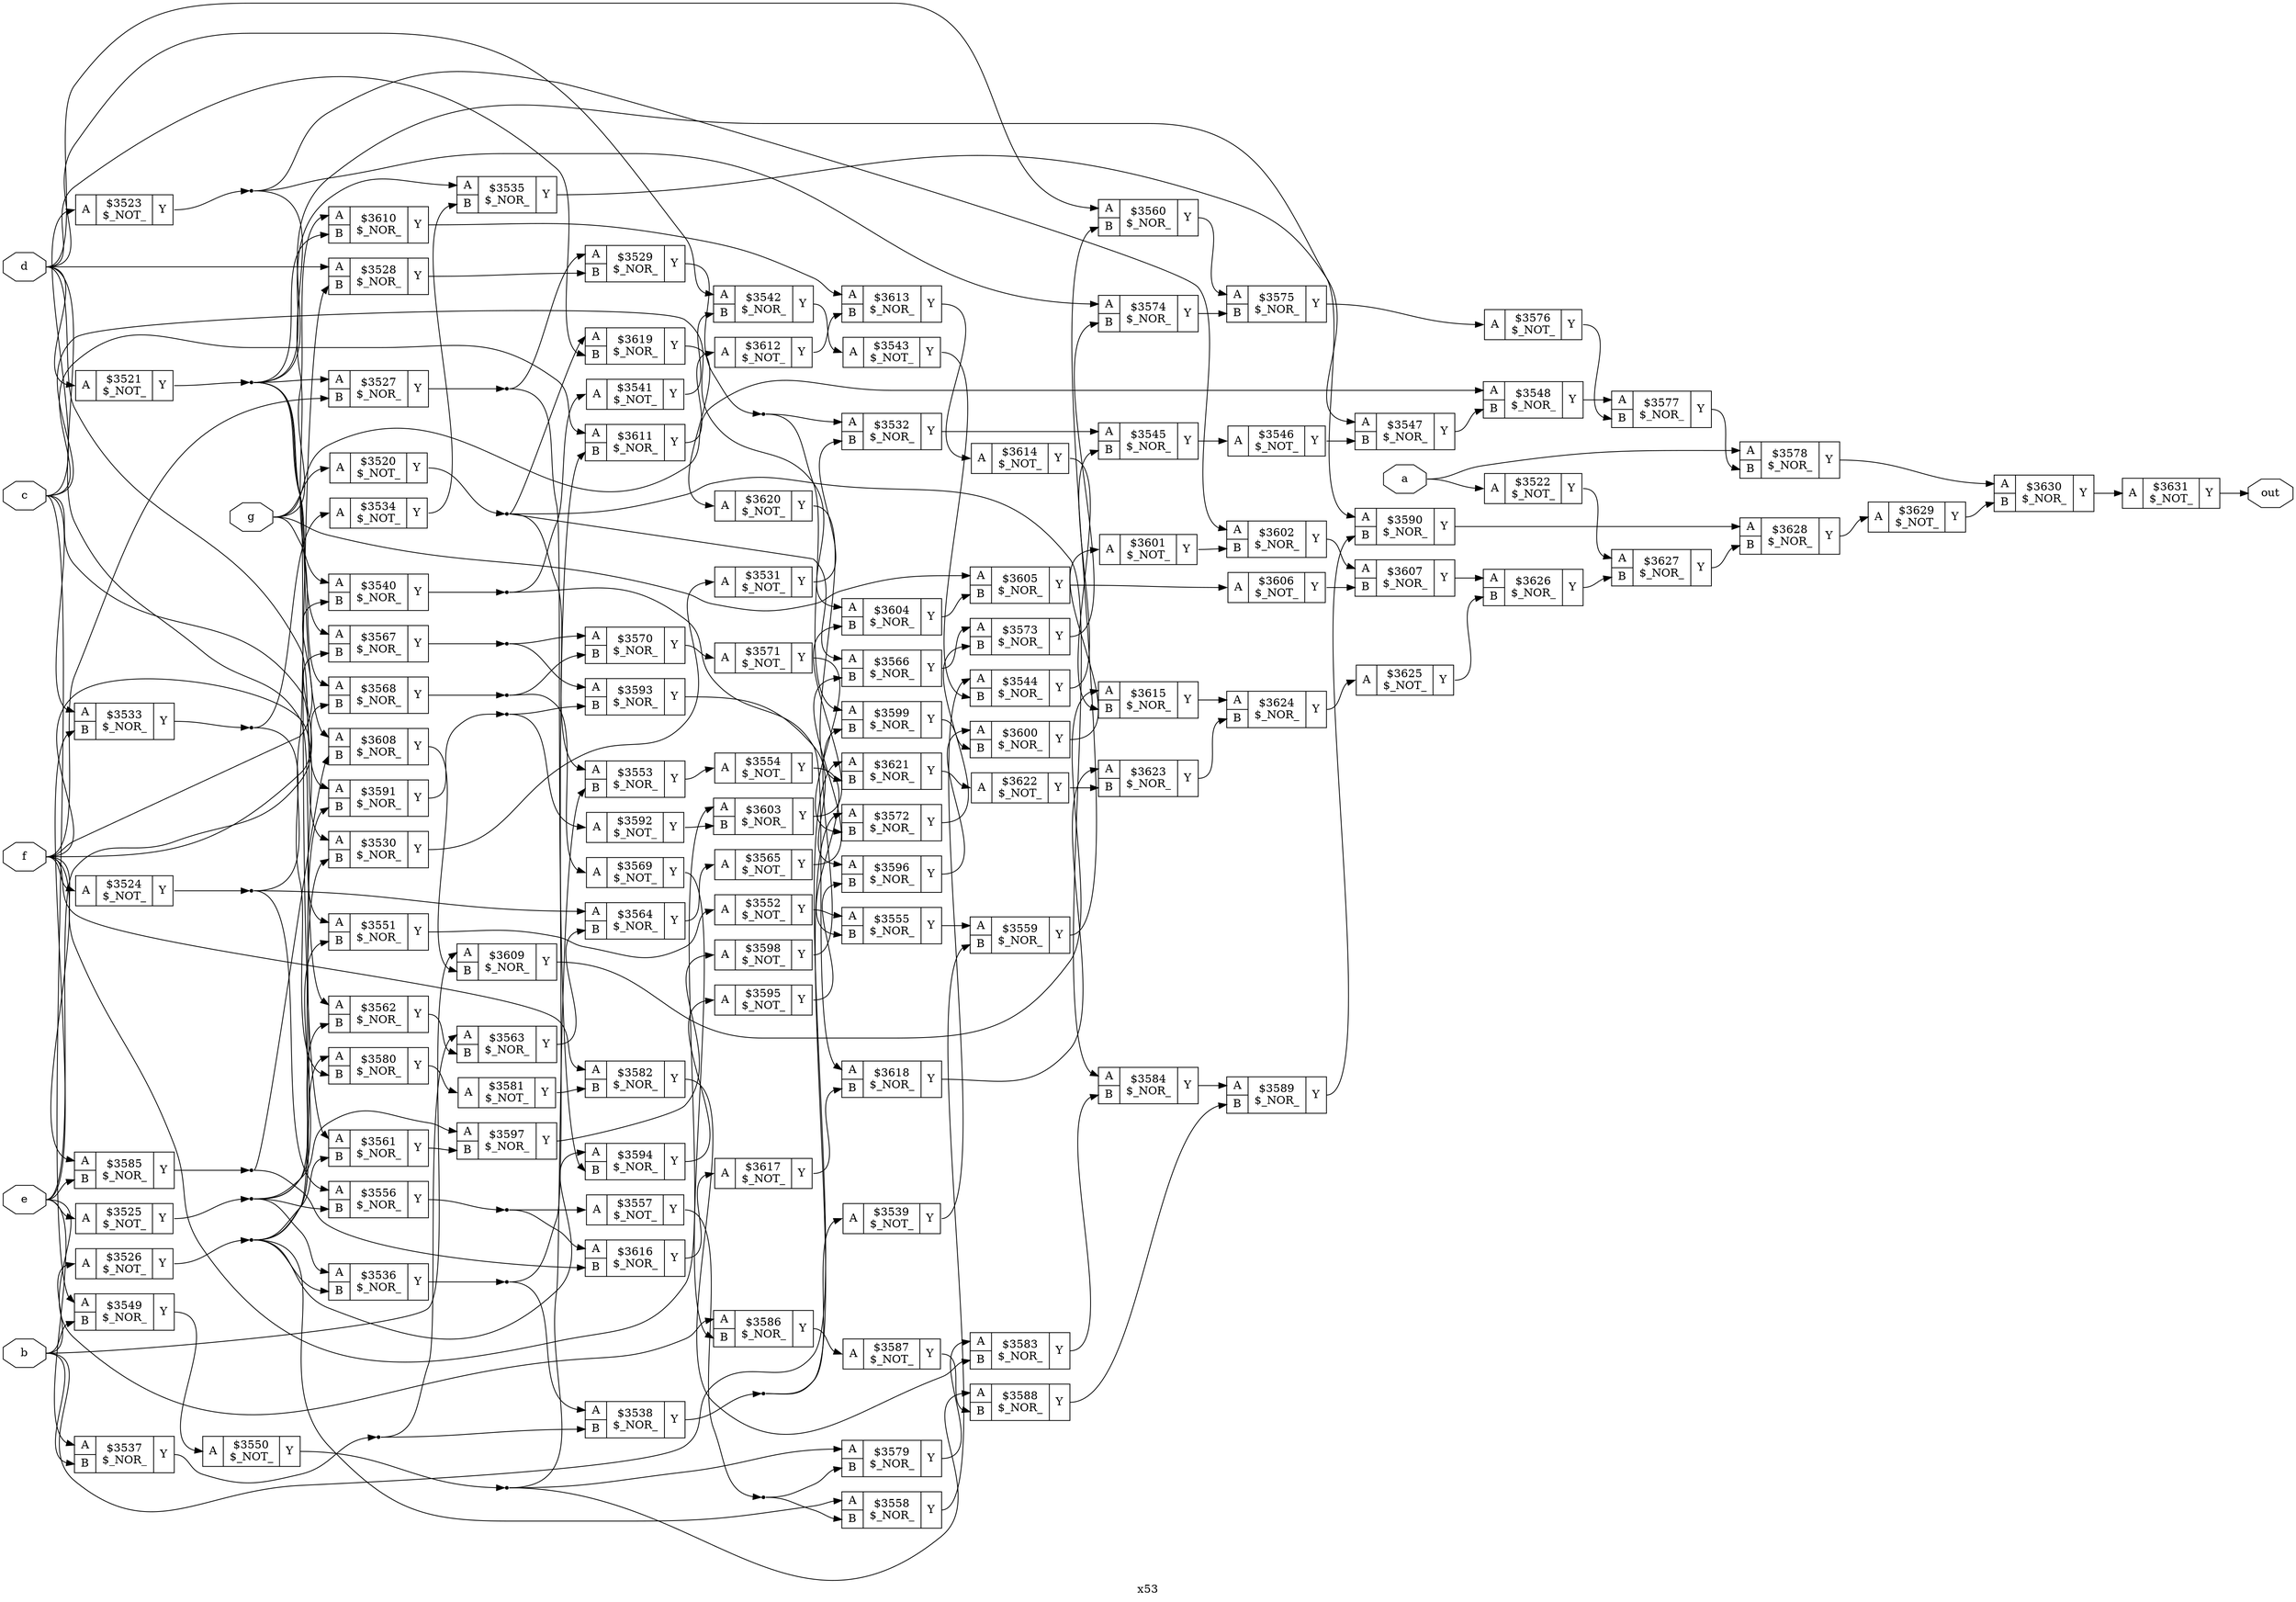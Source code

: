 digraph "x53" {
label="x53";
rankdir="LR";
remincross=true;
n112 [ shape=octagon, label="a", color="black", fontcolor="black" ];
n113 [ shape=octagon, label="b", color="black", fontcolor="black" ];
n114 [ shape=octagon, label="c", color="black", fontcolor="black" ];
n115 [ shape=octagon, label="d", color="black", fontcolor="black" ];
n116 [ shape=octagon, label="e", color="black", fontcolor="black" ];
n117 [ shape=octagon, label="f", color="black", fontcolor="black" ];
n118 [ shape=octagon, label="g", color="black", fontcolor="black" ];
n119 [ shape=octagon, label="out", color="black", fontcolor="black" ];
c122 [ shape=record, label="{{<p120> A}|$3520\n$_NOT_|{<p121> Y}}" ];
c123 [ shape=record, label="{{<p120> A}|$3521\n$_NOT_|{<p121> Y}}" ];
c124 [ shape=record, label="{{<p120> A}|$3522\n$_NOT_|{<p121> Y}}" ];
c125 [ shape=record, label="{{<p120> A}|$3523\n$_NOT_|{<p121> Y}}" ];
c126 [ shape=record, label="{{<p120> A}|$3524\n$_NOT_|{<p121> Y}}" ];
c127 [ shape=record, label="{{<p120> A}|$3525\n$_NOT_|{<p121> Y}}" ];
c128 [ shape=record, label="{{<p120> A}|$3526\n$_NOT_|{<p121> Y}}" ];
c130 [ shape=record, label="{{<p120> A|<p129> B}|$3527\n$_NOR_|{<p121> Y}}" ];
c131 [ shape=record, label="{{<p120> A|<p129> B}|$3528\n$_NOR_|{<p121> Y}}" ];
c132 [ shape=record, label="{{<p120> A|<p129> B}|$3529\n$_NOR_|{<p121> Y}}" ];
c133 [ shape=record, label="{{<p120> A|<p129> B}|$3530\n$_NOR_|{<p121> Y}}" ];
c134 [ shape=record, label="{{<p120> A}|$3531\n$_NOT_|{<p121> Y}}" ];
c135 [ shape=record, label="{{<p120> A|<p129> B}|$3532\n$_NOR_|{<p121> Y}}" ];
c136 [ shape=record, label="{{<p120> A|<p129> B}|$3533\n$_NOR_|{<p121> Y}}" ];
c137 [ shape=record, label="{{<p120> A}|$3534\n$_NOT_|{<p121> Y}}" ];
c138 [ shape=record, label="{{<p120> A|<p129> B}|$3535\n$_NOR_|{<p121> Y}}" ];
c139 [ shape=record, label="{{<p120> A|<p129> B}|$3536\n$_NOR_|{<p121> Y}}" ];
c140 [ shape=record, label="{{<p120> A|<p129> B}|$3537\n$_NOR_|{<p121> Y}}" ];
c141 [ shape=record, label="{{<p120> A|<p129> B}|$3538\n$_NOR_|{<p121> Y}}" ];
c142 [ shape=record, label="{{<p120> A}|$3539\n$_NOT_|{<p121> Y}}" ];
c143 [ shape=record, label="{{<p120> A|<p129> B}|$3540\n$_NOR_|{<p121> Y}}" ];
c144 [ shape=record, label="{{<p120> A}|$3541\n$_NOT_|{<p121> Y}}" ];
c145 [ shape=record, label="{{<p120> A|<p129> B}|$3542\n$_NOR_|{<p121> Y}}" ];
c146 [ shape=record, label="{{<p120> A}|$3543\n$_NOT_|{<p121> Y}}" ];
c147 [ shape=record, label="{{<p120> A|<p129> B}|$3544\n$_NOR_|{<p121> Y}}" ];
c148 [ shape=record, label="{{<p120> A|<p129> B}|$3545\n$_NOR_|{<p121> Y}}" ];
c149 [ shape=record, label="{{<p120> A}|$3546\n$_NOT_|{<p121> Y}}" ];
c150 [ shape=record, label="{{<p120> A|<p129> B}|$3547\n$_NOR_|{<p121> Y}}" ];
c151 [ shape=record, label="{{<p120> A|<p129> B}|$3548\n$_NOR_|{<p121> Y}}" ];
c152 [ shape=record, label="{{<p120> A|<p129> B}|$3549\n$_NOR_|{<p121> Y}}" ];
c153 [ shape=record, label="{{<p120> A}|$3550\n$_NOT_|{<p121> Y}}" ];
c154 [ shape=record, label="{{<p120> A|<p129> B}|$3551\n$_NOR_|{<p121> Y}}" ];
c155 [ shape=record, label="{{<p120> A}|$3552\n$_NOT_|{<p121> Y}}" ];
c156 [ shape=record, label="{{<p120> A|<p129> B}|$3553\n$_NOR_|{<p121> Y}}" ];
c157 [ shape=record, label="{{<p120> A}|$3554\n$_NOT_|{<p121> Y}}" ];
c158 [ shape=record, label="{{<p120> A|<p129> B}|$3555\n$_NOR_|{<p121> Y}}" ];
c159 [ shape=record, label="{{<p120> A|<p129> B}|$3556\n$_NOR_|{<p121> Y}}" ];
c160 [ shape=record, label="{{<p120> A}|$3557\n$_NOT_|{<p121> Y}}" ];
c161 [ shape=record, label="{{<p120> A|<p129> B}|$3558\n$_NOR_|{<p121> Y}}" ];
c162 [ shape=record, label="{{<p120> A|<p129> B}|$3559\n$_NOR_|{<p121> Y}}" ];
c163 [ shape=record, label="{{<p120> A|<p129> B}|$3560\n$_NOR_|{<p121> Y}}" ];
c164 [ shape=record, label="{{<p120> A|<p129> B}|$3561\n$_NOR_|{<p121> Y}}" ];
c165 [ shape=record, label="{{<p120> A|<p129> B}|$3562\n$_NOR_|{<p121> Y}}" ];
c166 [ shape=record, label="{{<p120> A|<p129> B}|$3563\n$_NOR_|{<p121> Y}}" ];
c167 [ shape=record, label="{{<p120> A|<p129> B}|$3564\n$_NOR_|{<p121> Y}}" ];
c168 [ shape=record, label="{{<p120> A}|$3565\n$_NOT_|{<p121> Y}}" ];
c169 [ shape=record, label="{{<p120> A|<p129> B}|$3566\n$_NOR_|{<p121> Y}}" ];
c170 [ shape=record, label="{{<p120> A|<p129> B}|$3567\n$_NOR_|{<p121> Y}}" ];
c171 [ shape=record, label="{{<p120> A|<p129> B}|$3568\n$_NOR_|{<p121> Y}}" ];
c172 [ shape=record, label="{{<p120> A}|$3569\n$_NOT_|{<p121> Y}}" ];
c173 [ shape=record, label="{{<p120> A|<p129> B}|$3570\n$_NOR_|{<p121> Y}}" ];
c174 [ shape=record, label="{{<p120> A}|$3571\n$_NOT_|{<p121> Y}}" ];
c175 [ shape=record, label="{{<p120> A|<p129> B}|$3572\n$_NOR_|{<p121> Y}}" ];
c176 [ shape=record, label="{{<p120> A|<p129> B}|$3573\n$_NOR_|{<p121> Y}}" ];
c177 [ shape=record, label="{{<p120> A|<p129> B}|$3574\n$_NOR_|{<p121> Y}}" ];
c178 [ shape=record, label="{{<p120> A|<p129> B}|$3575\n$_NOR_|{<p121> Y}}" ];
c179 [ shape=record, label="{{<p120> A}|$3576\n$_NOT_|{<p121> Y}}" ];
c180 [ shape=record, label="{{<p120> A|<p129> B}|$3577\n$_NOR_|{<p121> Y}}" ];
c181 [ shape=record, label="{{<p120> A|<p129> B}|$3578\n$_NOR_|{<p121> Y}}" ];
c182 [ shape=record, label="{{<p120> A|<p129> B}|$3579\n$_NOR_|{<p121> Y}}" ];
c183 [ shape=record, label="{{<p120> A|<p129> B}|$3580\n$_NOR_|{<p121> Y}}" ];
c184 [ shape=record, label="{{<p120> A}|$3581\n$_NOT_|{<p121> Y}}" ];
c185 [ shape=record, label="{{<p120> A|<p129> B}|$3582\n$_NOR_|{<p121> Y}}" ];
c186 [ shape=record, label="{{<p120> A|<p129> B}|$3583\n$_NOR_|{<p121> Y}}" ];
c187 [ shape=record, label="{{<p120> A|<p129> B}|$3584\n$_NOR_|{<p121> Y}}" ];
c188 [ shape=record, label="{{<p120> A|<p129> B}|$3585\n$_NOR_|{<p121> Y}}" ];
c189 [ shape=record, label="{{<p120> A|<p129> B}|$3586\n$_NOR_|{<p121> Y}}" ];
c190 [ shape=record, label="{{<p120> A}|$3587\n$_NOT_|{<p121> Y}}" ];
c191 [ shape=record, label="{{<p120> A|<p129> B}|$3588\n$_NOR_|{<p121> Y}}" ];
c192 [ shape=record, label="{{<p120> A|<p129> B}|$3589\n$_NOR_|{<p121> Y}}" ];
c193 [ shape=record, label="{{<p120> A|<p129> B}|$3590\n$_NOR_|{<p121> Y}}" ];
c194 [ shape=record, label="{{<p120> A|<p129> B}|$3591\n$_NOR_|{<p121> Y}}" ];
c195 [ shape=record, label="{{<p120> A}|$3592\n$_NOT_|{<p121> Y}}" ];
c196 [ shape=record, label="{{<p120> A|<p129> B}|$3593\n$_NOR_|{<p121> Y}}" ];
c197 [ shape=record, label="{{<p120> A|<p129> B}|$3594\n$_NOR_|{<p121> Y}}" ];
c198 [ shape=record, label="{{<p120> A}|$3595\n$_NOT_|{<p121> Y}}" ];
c199 [ shape=record, label="{{<p120> A|<p129> B}|$3596\n$_NOR_|{<p121> Y}}" ];
c200 [ shape=record, label="{{<p120> A|<p129> B}|$3597\n$_NOR_|{<p121> Y}}" ];
c201 [ shape=record, label="{{<p120> A}|$3598\n$_NOT_|{<p121> Y}}" ];
c202 [ shape=record, label="{{<p120> A|<p129> B}|$3599\n$_NOR_|{<p121> Y}}" ];
c203 [ shape=record, label="{{<p120> A|<p129> B}|$3600\n$_NOR_|{<p121> Y}}" ];
c204 [ shape=record, label="{{<p120> A}|$3601\n$_NOT_|{<p121> Y}}" ];
c205 [ shape=record, label="{{<p120> A|<p129> B}|$3602\n$_NOR_|{<p121> Y}}" ];
c206 [ shape=record, label="{{<p120> A|<p129> B}|$3603\n$_NOR_|{<p121> Y}}" ];
c207 [ shape=record, label="{{<p120> A|<p129> B}|$3604\n$_NOR_|{<p121> Y}}" ];
c208 [ shape=record, label="{{<p120> A|<p129> B}|$3605\n$_NOR_|{<p121> Y}}" ];
c209 [ shape=record, label="{{<p120> A}|$3606\n$_NOT_|{<p121> Y}}" ];
c210 [ shape=record, label="{{<p120> A|<p129> B}|$3607\n$_NOR_|{<p121> Y}}" ];
c211 [ shape=record, label="{{<p120> A|<p129> B}|$3608\n$_NOR_|{<p121> Y}}" ];
c212 [ shape=record, label="{{<p120> A|<p129> B}|$3609\n$_NOR_|{<p121> Y}}" ];
c213 [ shape=record, label="{{<p120> A|<p129> B}|$3610\n$_NOR_|{<p121> Y}}" ];
c214 [ shape=record, label="{{<p120> A|<p129> B}|$3611\n$_NOR_|{<p121> Y}}" ];
c215 [ shape=record, label="{{<p120> A}|$3612\n$_NOT_|{<p121> Y}}" ];
c216 [ shape=record, label="{{<p120> A|<p129> B}|$3613\n$_NOR_|{<p121> Y}}" ];
c217 [ shape=record, label="{{<p120> A}|$3614\n$_NOT_|{<p121> Y}}" ];
c218 [ shape=record, label="{{<p120> A|<p129> B}|$3615\n$_NOR_|{<p121> Y}}" ];
c219 [ shape=record, label="{{<p120> A|<p129> B}|$3616\n$_NOR_|{<p121> Y}}" ];
c220 [ shape=record, label="{{<p120> A}|$3617\n$_NOT_|{<p121> Y}}" ];
c221 [ shape=record, label="{{<p120> A|<p129> B}|$3618\n$_NOR_|{<p121> Y}}" ];
c222 [ shape=record, label="{{<p120> A|<p129> B}|$3619\n$_NOR_|{<p121> Y}}" ];
c223 [ shape=record, label="{{<p120> A}|$3620\n$_NOT_|{<p121> Y}}" ];
c224 [ shape=record, label="{{<p120> A|<p129> B}|$3621\n$_NOR_|{<p121> Y}}" ];
c225 [ shape=record, label="{{<p120> A}|$3622\n$_NOT_|{<p121> Y}}" ];
c226 [ shape=record, label="{{<p120> A|<p129> B}|$3623\n$_NOR_|{<p121> Y}}" ];
c227 [ shape=record, label="{{<p120> A|<p129> B}|$3624\n$_NOR_|{<p121> Y}}" ];
c228 [ shape=record, label="{{<p120> A}|$3625\n$_NOT_|{<p121> Y}}" ];
c229 [ shape=record, label="{{<p120> A|<p129> B}|$3626\n$_NOR_|{<p121> Y}}" ];
c230 [ shape=record, label="{{<p120> A|<p129> B}|$3627\n$_NOR_|{<p121> Y}}" ];
c231 [ shape=record, label="{{<p120> A|<p129> B}|$3628\n$_NOR_|{<p121> Y}}" ];
c232 [ shape=record, label="{{<p120> A}|$3629\n$_NOT_|{<p121> Y}}" ];
c233 [ shape=record, label="{{<p120> A|<p129> B}|$3630\n$_NOR_|{<p121> Y}}" ];
c234 [ shape=record, label="{{<p120> A}|$3631\n$_NOT_|{<p121> Y}}" ];
c214:p121:e -> c215:p120:w [color="black", label=""];
c223:p121:e -> c224:p129:w [color="black", label=""];
c203:p121:e -> c204:p120:w [color="black", label=""];
c204:p121:e -> c205:p129:w [color="black", label=""];
c205:p121:e -> c210:p120:w [color="black", label=""];
c206:p121:e -> c207:p129:w [color="black", label=""];
c207:p121:e -> c208:p129:w [color="black", label=""];
c208:p121:e -> c209:p120:w [color="black", label=""];
c209:p121:e -> c210:p129:w [color="black", label=""];
c210:p121:e -> c229:p120:w [color="black", label=""];
c211:p121:e -> c212:p129:w [color="black", label=""];
c212:p121:e -> c218:p120:w [color="black", label=""];
n11 [ shape=point ];
c123:p121:e -> n11:w [color="black", label=""];
n11:e -> c130:p120:w [color="black", label=""];
n11:e -> c138:p120:w [color="black", label=""];
n11:e -> c164:p120:w [color="black", label=""];
n11:e -> c170:p120:w [color="black", label=""];
n11:e -> c193:p120:w [color="black", label=""];
n11:e -> c211:p120:w [color="black", label=""];
n11:e -> c213:p129:w [color="black", label=""];
c213:p121:e -> c216:p120:w [color="black", label=""];
n111 [ shape=point ];
c122:p121:e -> n111:w [color="black", label=""];
n111:e -> c156:p120:w [color="black", label=""];
n111:e -> c169:p120:w [color="black", label=""];
n111:e -> c187:p120:w [color="black", label=""];
n111:e -> c222:p120:w [color="black", label=""];
n112:e -> c124:p120:w [color="black", label=""];
n112:e -> c181:p120:w [color="black", label=""];
n113:e -> c128:p120:w [color="black", label=""];
n113:e -> c140:p129:w [color="black", label=""];
n113:e -> c152:p129:w [color="black", label=""];
n113:e -> c212:p120:w [color="black", label=""];
n113:e -> c224:p120:w [color="black", label=""];
n114:e -> c125:p120:w [color="black", label=""];
n114:e -> c133:p120:w [color="black", label=""];
n114:e -> c136:p120:w [color="black", label=""];
n114:e -> c152:p120:w [color="black", label=""];
n114:e -> c207:p120:w [color="black", label=""];
n114:e -> c214:p120:w [color="black", label=""];
n115:e -> c123:p120:w [color="black", label=""];
n115:e -> c131:p120:w [color="black", label=""];
n115:e -> c145:p120:w [color="black", label=""];
n115:e -> c163:p120:w [color="black", label=""];
n115:e -> c165:p120:w [color="black", label=""];
n115:e -> c194:p120:w [color="black", label=""];
n115:e -> c222:p129:w [color="black", label=""];
n116:e -> c127:p120:w [color="black", label=""];
n116:e -> c136:p129:w [color="black", label=""];
n116:e -> c140:p120:w [color="black", label=""];
n116:e -> c170:p129:w [color="black", label=""];
n116:e -> c188:p129:w [color="black", label=""];
n116:e -> c189:p120:w [color="black", label=""];
n117:e -> c126:p120:w [color="black", label=""];
n117:e -> c130:p129:w [color="black", label=""];
n117:e -> c143:p129:w [color="black", label=""];
n117:e -> c154:p120:w [color="black", label=""];
n117:e -> c171:p129:w [color="black", label=""];
n117:e -> c185:p120:w [color="black", label=""];
n117:e -> c188:p120:w [color="black", label=""];
n117:e -> c206:p120:w [color="black", label=""];
n118:e -> c122:p120:w [color="black", label=""];
n118:e -> c151:p120:w [color="black", label=""];
n118:e -> c171:p120:w [color="black", label=""];
n118:e -> c208:p120:w [color="black", label=""];
n118:e -> c213:p120:w [color="black", label=""];
c234:p121:e -> n119:w [color="black", label=""];
c224:p121:e -> c225:p120:w [color="black", label=""];
c225:p121:e -> c226:p129:w [color="black", label=""];
c226:p121:e -> c227:p129:w [color="black", label=""];
c227:p121:e -> c228:p120:w [color="black", label=""];
c228:p121:e -> c229:p129:w [color="black", label=""];
c229:p121:e -> c230:p129:w [color="black", label=""];
c230:p121:e -> c231:p129:w [color="black", label=""];
c231:p121:e -> c232:p120:w [color="black", label=""];
c215:p121:e -> c216:p129:w [color="black", label=""];
c232:p121:e -> c233:p129:w [color="black", label=""];
c233:p121:e -> c234:p120:w [color="black", label=""];
c124:p121:e -> c230:p120:w [color="black", label=""];
n23 [ shape=point ];
c125:p121:e -> n23:w [color="black", label=""];
n23:e -> c143:p120:w [color="black", label=""];
n23:e -> c177:p120:w [color="black", label=""];
n23:e -> c205:p120:w [color="black", label=""];
n24 [ shape=point ];
c126:p121:e -> n24:w [color="black", label=""];
n24:e -> c131:p129:w [color="black", label=""];
n24:e -> c159:p120:w [color="black", label=""];
n24:e -> c167:p120:w [color="black", label=""];
n25 [ shape=point ];
c127:p121:e -> n25:w [color="black", label=""];
n25:e -> c139:p120:w [color="black", label=""];
n25:e -> c154:p129:w [color="black", label=""];
n25:e -> c159:p129:w [color="black", label=""];
n25:e -> c194:p129:w [color="black", label=""];
n25:e -> c200:p120:w [color="black", label=""];
n26 [ shape=point ];
c128:p121:e -> n26:w [color="black", label=""];
n26:e -> c133:p129:w [color="black", label=""];
n26:e -> c139:p129:w [color="black", label=""];
n26:e -> c161:p120:w [color="black", label=""];
n26:e -> c164:p129:w [color="black", label=""];
n26:e -> c165:p129:w [color="black", label=""];
n26:e -> c183:p120:w [color="black", label=""];
n26:e -> c197:p120:w [color="black", label=""];
n27 [ shape=point ];
c130:p121:e -> n27:w [color="black", label=""];
n27:e -> c132:p120:w [color="black", label=""];
n27:e -> c197:p129:w [color="black", label=""];
c131:p121:e -> c132:p129:w [color="black", label=""];
n29 [ shape=point ];
c132:p121:e -> n29:w [color="black", label=""];
n29:e -> c135:p120:w [color="black", label=""];
n29:e -> c202:p120:w [color="black", label=""];
c216:p121:e -> c217:p120:w [color="black", label=""];
c133:p121:e -> c134:p120:w [color="black", label=""];
c134:p121:e -> c135:p129:w [color="black", label=""];
c135:p121:e -> c148:p120:w [color="black", label=""];
n33 [ shape=point ];
c136:p121:e -> n33:w [color="black", label=""];
n33:e -> c137:p120:w [color="black", label=""];
n33:e -> c183:p129:w [color="black", label=""];
c137:p121:e -> c138:p129:w [color="black", label=""];
c138:p121:e -> c150:p120:w [color="black", label=""];
n36 [ shape=point ];
c139:p121:e -> n36:w [color="black", label=""];
n36:e -> c141:p120:w [color="black", label=""];
n36:e -> c214:p129:w [color="black", label=""];
n37 [ shape=point ];
c140:p121:e -> n37:w [color="black", label=""];
n37:e -> c141:p129:w [color="black", label=""];
n37:e -> c166:p120:w [color="black", label=""];
n38 [ shape=point ];
c141:p121:e -> n38:w [color="black", label=""];
n38:e -> c142:p120:w [color="black", label=""];
n38:e -> c175:p120:w [color="black", label=""];
c142:p121:e -> c147:p120:w [color="black", label=""];
c217:p121:e -> c218:p129:w [color="black", label=""];
n40 [ shape=point ];
c143:p121:e -> n40:w [color="black", label=""];
n40:e -> c144:p120:w [color="black", label=""];
n40:e -> c221:p120:w [color="black", label=""];
c144:p121:e -> c145:p129:w [color="black", label=""];
c145:p121:e -> c146:p120:w [color="black", label=""];
c146:p121:e -> c147:p129:w [color="black", label=""];
c147:p121:e -> c148:p129:w [color="black", label=""];
c148:p121:e -> c149:p120:w [color="black", label=""];
c149:p121:e -> c150:p129:w [color="black", label=""];
c150:p121:e -> c151:p129:w [color="black", label=""];
c151:p121:e -> c180:p120:w [color="black", label=""];
c152:p121:e -> c153:p120:w [color="black", label=""];
c218:p121:e -> c227:p120:w [color="black", label=""];
n50 [ shape=point ];
c153:p121:e -> n50:w [color="black", label=""];
n50:e -> c156:p129:w [color="black", label=""];
n50:e -> c182:p120:w [color="black", label=""];
n50:e -> c191:p120:w [color="black", label=""];
c154:p121:e -> c155:p120:w [color="black", label=""];
c155:p121:e -> c158:p120:w [color="black", label=""];
c156:p121:e -> c157:p120:w [color="black", label=""];
c157:p121:e -> c158:p129:w [color="black", label=""];
c158:p121:e -> c162:p120:w [color="black", label=""];
n56 [ shape=point ];
c159:p121:e -> n56:w [color="black", label=""];
n56:e -> c160:p120:w [color="black", label=""];
n56:e -> c219:p120:w [color="black", label=""];
n57 [ shape=point ];
c160:p121:e -> n57:w [color="black", label=""];
n57:e -> c161:p129:w [color="black", label=""];
n57:e -> c182:p129:w [color="black", label=""];
c161:p121:e -> c162:p129:w [color="black", label=""];
c162:p121:e -> c163:p129:w [color="black", label=""];
c219:p121:e -> c220:p120:w [color="black", label=""];
c163:p121:e -> c178:p120:w [color="black", label=""];
c164:p121:e -> c200:p129:w [color="black", label=""];
c165:p121:e -> c166:p129:w [color="black", label=""];
c166:p121:e -> c167:p129:w [color="black", label=""];
c167:p121:e -> c168:p120:w [color="black", label=""];
c168:p121:e -> c169:p129:w [color="black", label=""];
c169:p121:e -> c176:p120:w [color="black", label=""];
n67 [ shape=point ];
c170:p121:e -> n67:w [color="black", label=""];
n67:e -> c173:p120:w [color="black", label=""];
n67:e -> c196:p120:w [color="black", label=""];
n68 [ shape=point ];
c171:p121:e -> n68:w [color="black", label=""];
n68:e -> c172:p120:w [color="black", label=""];
n68:e -> c173:p129:w [color="black", label=""];
c172:p121:e -> c189:p129:w [color="black", label=""];
c220:p121:e -> c221:p129:w [color="black", label=""];
c173:p121:e -> c174:p120:w [color="black", label=""];
c174:p121:e -> c175:p129:w [color="black", label=""];
c175:p121:e -> c176:p129:w [color="black", label=""];
c176:p121:e -> c177:p129:w [color="black", label=""];
c177:p121:e -> c178:p129:w [color="black", label=""];
c178:p121:e -> c179:p120:w [color="black", label=""];
c179:p121:e -> c180:p129:w [color="black", label=""];
c180:p121:e -> c181:p129:w [color="black", label=""];
c181:p121:e -> c233:p120:w [color="black", label=""];
c182:p121:e -> c186:p120:w [color="black", label=""];
c221:p121:e -> c226:p120:w [color="black", label=""];
c183:p121:e -> c184:p120:w [color="black", label=""];
c184:p121:e -> c185:p129:w [color="black", label=""];
c185:p121:e -> c186:p129:w [color="black", label=""];
c186:p121:e -> c187:p129:w [color="black", label=""];
c187:p121:e -> c192:p120:w [color="black", label=""];
n85 [ shape=point ];
c188:p121:e -> n85:w [color="black", label=""];
n85:e -> c211:p129:w [color="black", label=""];
n85:e -> c219:p129:w [color="black", label=""];
c189:p121:e -> c190:p120:w [color="black", label=""];
c190:p121:e -> c191:p129:w [color="black", label=""];
c191:p121:e -> c192:p129:w [color="black", label=""];
c192:p121:e -> c193:p129:w [color="black", label=""];
c222:p121:e -> c223:p120:w [color="black", label=""];
c193:p121:e -> c231:p120:w [color="black", label=""];
n91 [ shape=point ];
c194:p121:e -> n91:w [color="black", label=""];
n91:e -> c195:p120:w [color="black", label=""];
n91:e -> c196:p129:w [color="black", label=""];
c195:p121:e -> c206:p129:w [color="black", label=""];
c196:p121:e -> c199:p120:w [color="black", label=""];
c197:p121:e -> c198:p120:w [color="black", label=""];
c198:p121:e -> c199:p129:w [color="black", label=""];
c199:p121:e -> c203:p120:w [color="black", label=""];
c200:p121:e -> c201:p120:w [color="black", label=""];
c201:p121:e -> c202:p129:w [color="black", label=""];
c202:p121:e -> c203:p129:w [color="black", label=""];
}
